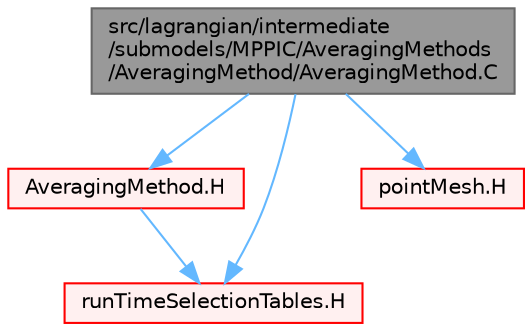 digraph "src/lagrangian/intermediate/submodels/MPPIC/AveragingMethods/AveragingMethod/AveragingMethod.C"
{
 // LATEX_PDF_SIZE
  bgcolor="transparent";
  edge [fontname=Helvetica,fontsize=10,labelfontname=Helvetica,labelfontsize=10];
  node [fontname=Helvetica,fontsize=10,shape=box,height=0.2,width=0.4];
  Node1 [id="Node000001",label="src/lagrangian/intermediate\l/submodels/MPPIC/AveragingMethods\l/AveragingMethod/AveragingMethod.C",height=0.2,width=0.4,color="gray40", fillcolor="grey60", style="filled", fontcolor="black",tooltip=" "];
  Node1 -> Node2 [id="edge1_Node000001_Node000002",color="steelblue1",style="solid",tooltip=" "];
  Node2 [id="Node000002",label="AveragingMethod.H",height=0.2,width=0.4,color="red", fillcolor="#FFF0F0", style="filled",URL="$AveragingMethod_8H.html",tooltip=" "];
  Node2 -> Node94 [id="edge2_Node000002_Node000094",color="steelblue1",style="solid",tooltip=" "];
  Node94 [id="Node000094",label="runTimeSelectionTables.H",height=0.2,width=0.4,color="red", fillcolor="#FFF0F0", style="filled",URL="$runTimeSelectionTables_8H.html",tooltip="Macros to ease declaration of run-time selection tables."];
  Node1 -> Node94 [id="edge3_Node000001_Node000094",color="steelblue1",style="solid",tooltip=" "];
  Node1 -> Node155 [id="edge4_Node000001_Node000155",color="steelblue1",style="solid",tooltip=" "];
  Node155 [id="Node000155",label="pointMesh.H",height=0.2,width=0.4,color="red", fillcolor="#FFF0F0", style="filled",URL="$pointMesh_8H.html",tooltip=" "];
}
